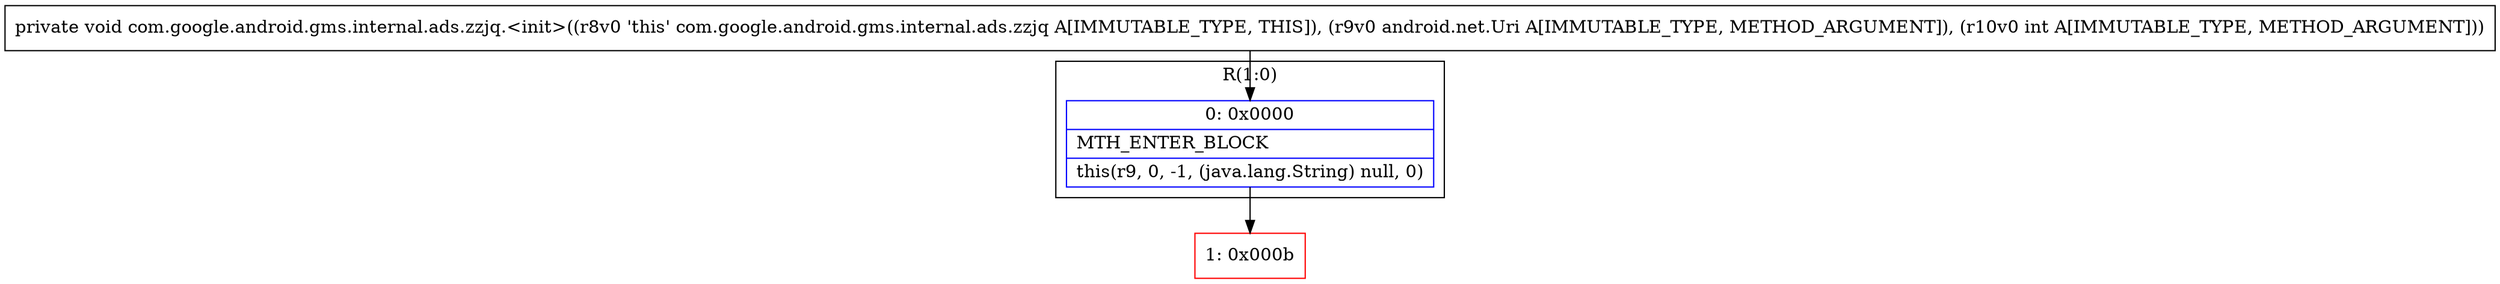 digraph "CFG forcom.google.android.gms.internal.ads.zzjq.\<init\>(Landroid\/net\/Uri;I)V" {
subgraph cluster_Region_1772328239 {
label = "R(1:0)";
node [shape=record,color=blue];
Node_0 [shape=record,label="{0\:\ 0x0000|MTH_ENTER_BLOCK\l|this(r9, 0, \-1, (java.lang.String) null, 0)\l}"];
}
Node_1 [shape=record,color=red,label="{1\:\ 0x000b}"];
MethodNode[shape=record,label="{private void com.google.android.gms.internal.ads.zzjq.\<init\>((r8v0 'this' com.google.android.gms.internal.ads.zzjq A[IMMUTABLE_TYPE, THIS]), (r9v0 android.net.Uri A[IMMUTABLE_TYPE, METHOD_ARGUMENT]), (r10v0 int A[IMMUTABLE_TYPE, METHOD_ARGUMENT])) }"];
MethodNode -> Node_0;
Node_0 -> Node_1;
}

